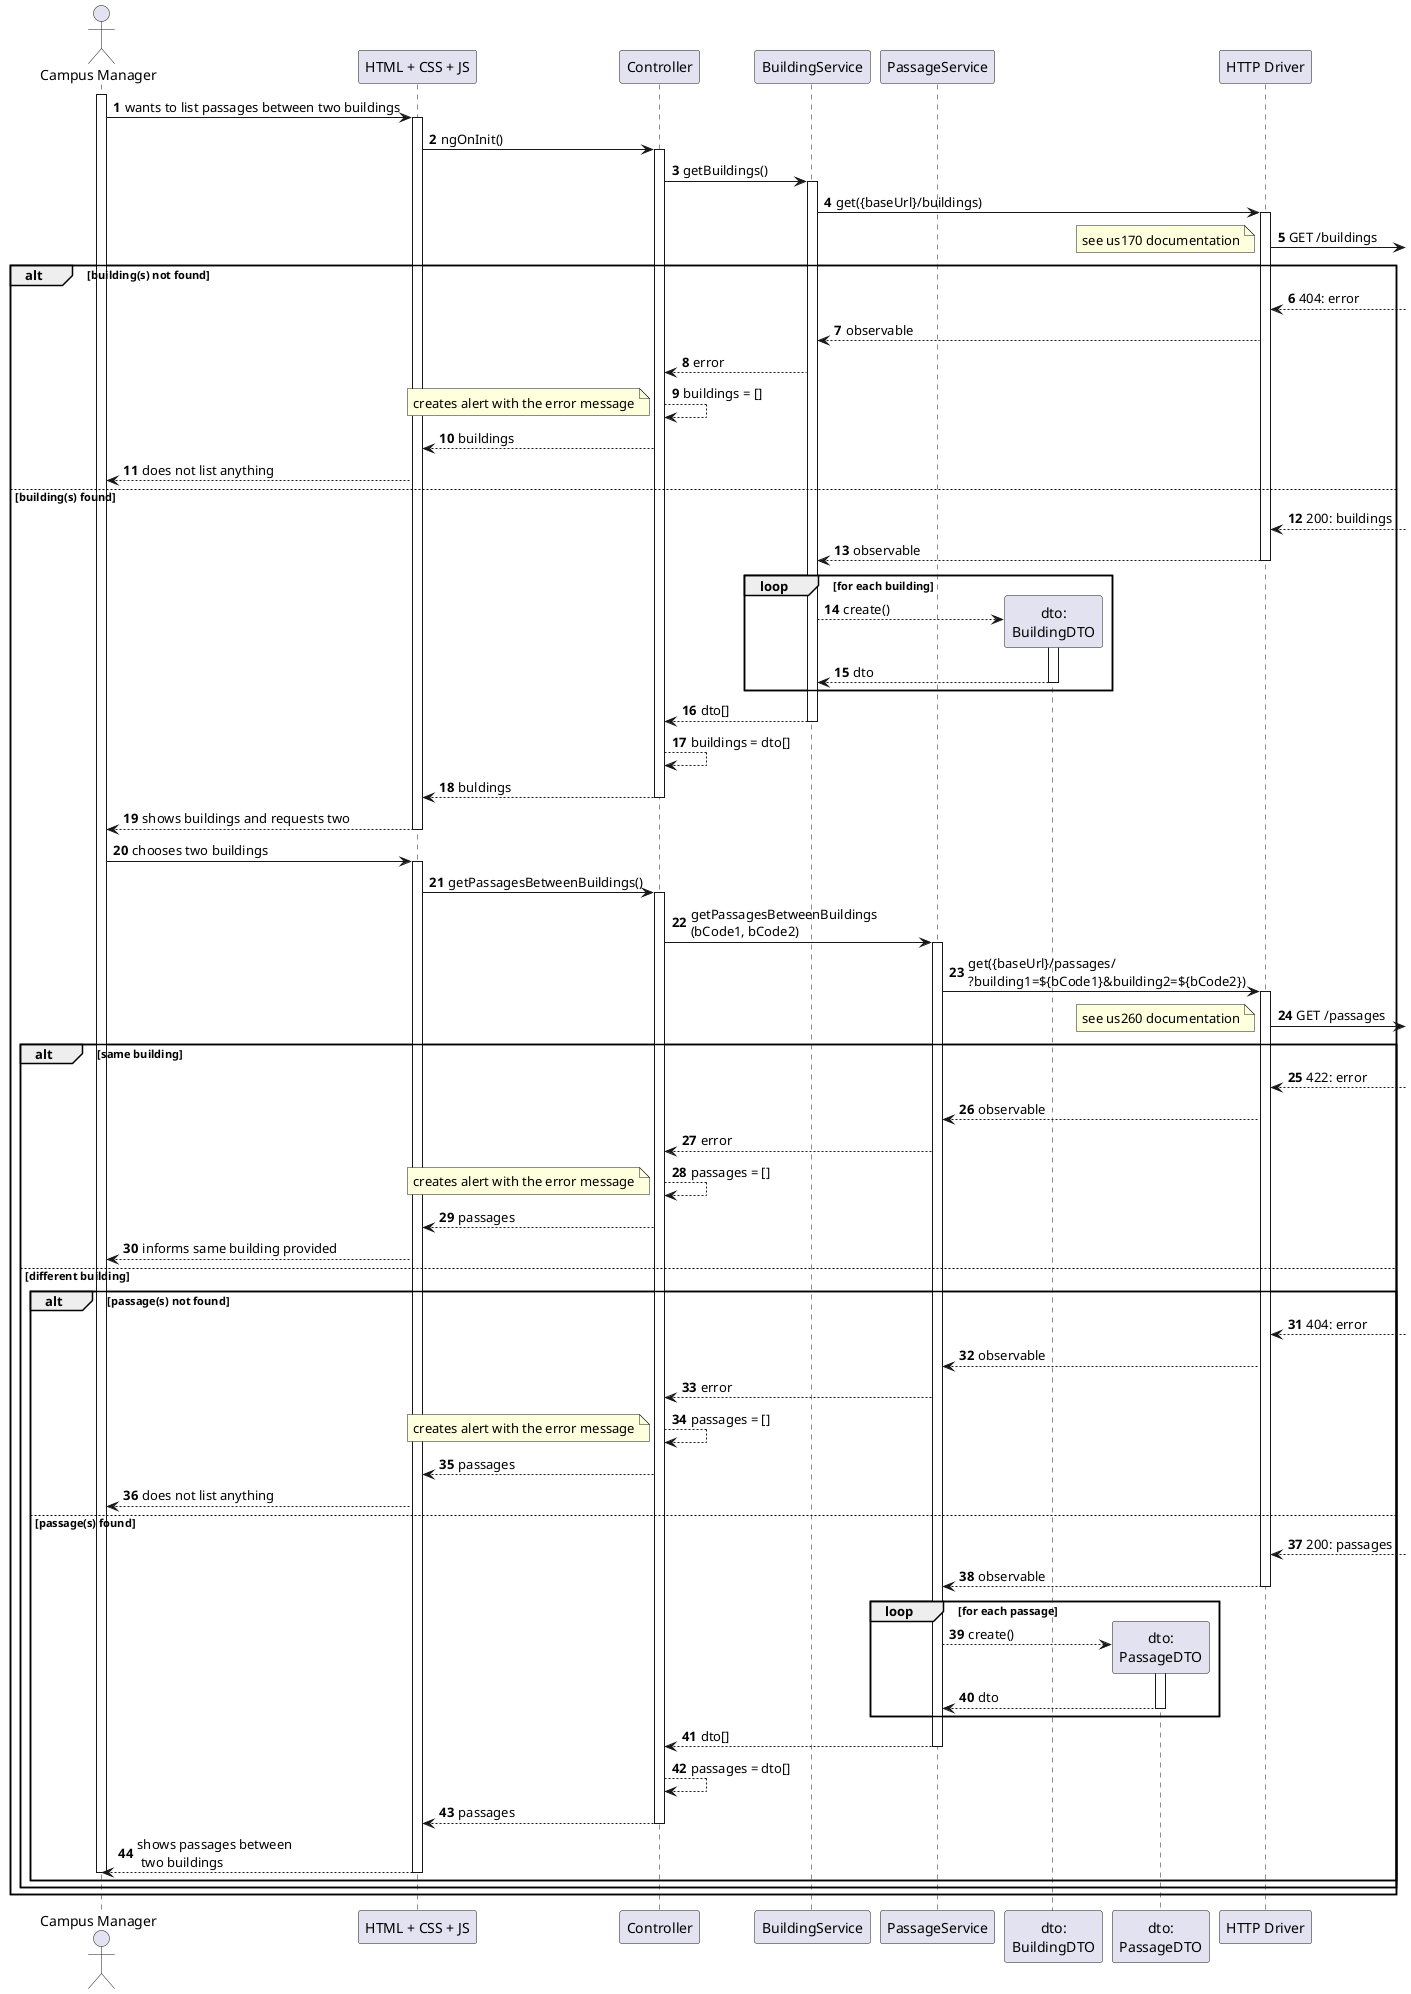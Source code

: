 @startuml
autonumber

actor "Campus Manager" as usr

participant "HTML + CSS + JS" as view
participant "Controller" as ctrl
participant "BuildingService" as svcb
participant "PassageService" as svcp
participant "dto:\nBuildingDTO" as dto
participant "dto:\nPassageDTO" as dtop
participant "HTTP Driver" as http



activate usr
    usr -> view : wants to list passages between two buildings
    activate view
        view -> ctrl : ngOnInit()
        activate ctrl
            ctrl -> svcb : getBuildings()
            activate svcb
                svcb -> http : get({baseUrl}/buildings)
                activate http
                    http ->] : GET /buildings
                    note right : see us170 documentation


    alt building(s) not found
                        http <--] : 404: error
                        http --> svcb : observable
                        svcb --> ctrl : error
                        ctrl --> ctrl : buildings = []
                        note bottom : creates alert with the error message
                        ctrl --> view : buildings
                        view --> usr : does not list anything

    else building(s) found
                         http <--] : 200: buildings


                    http --> svcb : observable
                deactivate http

                loop for each building
                    svcb --> dto** : create()
                    activate dto
                        dto --> svcb : dto
                    deactivate dto
                end

                svcb --> ctrl : dto[]
            deactivate svcb
            ctrl --> ctrl : buildings = dto[]
            ctrl --> view : buldings
        deactivate ctrl





        view --> usr : shows buildings and requests two
    deactivate view

    usr -> view : chooses two buildings
    activate view
        view -> ctrl : getPassagesBetweenBuildings()
        activate ctrl
            ctrl -> svcp : getPassagesBetweenBuildings\n(bCode1, bCode2)
            activate svcp
                svcp -> http : get({baseUrl}/passages/\n?building1=${bCode1}&building2=${bCode2})
                activate http
                    http ->]  : GET /passages

                    note right : see us260 documentation
    alt same building

        http <--] : 422: error
        http --> svcp : observable
        svcp --> ctrl : error
        ctrl --> ctrl : passages = []
        note bottom : creates alert with the error message
        ctrl --> view : passages
        view --> usr : informs same building provided

    else different building

        alt passage(s) not found
                            http <--] : 404: error
                            http --> svcp : observable
                            svcp --> ctrl : error
                            ctrl --> ctrl : passages = []
                            note bottom : creates alert with the error message
                            ctrl --> view : passages
                            view --> usr : does not list anything

        else passage(s) found
                            http <--] : 200: passages


                        http --> svcp : observable
                    deactivate http

                    loop for each passage
                        svcp --> dtop** : create()
                        activate dtop
                            dtop --> svcp : dto
                        deactivate dtop
                    end

                    svcp --> ctrl : dto[]
                deactivate svcp
                ctrl --> ctrl : passages = dto[]
                ctrl --> view : passages
            deactivate ctrl
            view --> usr : shows passages between\n two buildings
        deactivate view
    deactivate usr
end
end
end

@enduml

